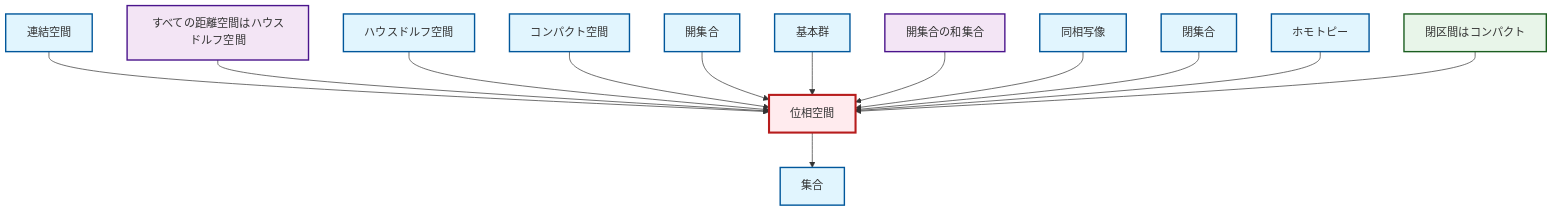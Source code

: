 graph TD
    classDef definition fill:#e1f5fe,stroke:#01579b,stroke-width:2px
    classDef theorem fill:#f3e5f5,stroke:#4a148c,stroke-width:2px
    classDef axiom fill:#fff3e0,stroke:#e65100,stroke-width:2px
    classDef example fill:#e8f5e9,stroke:#1b5e20,stroke-width:2px
    classDef current fill:#ffebee,stroke:#b71c1c,stroke-width:3px
    def-set["集合"]:::definition
    def-closed-set["閉集合"]:::definition
    def-connected["連結空間"]:::definition
    def-hausdorff["ハウスドルフ空間"]:::definition
    def-homeomorphism["同相写像"]:::definition
    def-open-set["開集合"]:::definition
    ex-closed-interval-compact["閉区間はコンパクト"]:::example
    def-compact["コンパクト空間"]:::definition
    thm-metric-hausdorff["すべての距離空間はハウスドルフ空間"]:::theorem
    def-topological-space["位相空間"]:::definition
    thm-union-open-sets["開集合の和集合"]:::theorem
    def-fundamental-group["基本群"]:::definition
    def-homotopy["ホモトピー"]:::definition
    def-connected --> def-topological-space
    thm-metric-hausdorff --> def-topological-space
    def-hausdorff --> def-topological-space
    def-compact --> def-topological-space
    def-open-set --> def-topological-space
    def-fundamental-group --> def-topological-space
    thm-union-open-sets --> def-topological-space
    def-homeomorphism --> def-topological-space
    def-closed-set --> def-topological-space
    def-topological-space --> def-set
    def-homotopy --> def-topological-space
    ex-closed-interval-compact --> def-topological-space
    class def-topological-space current